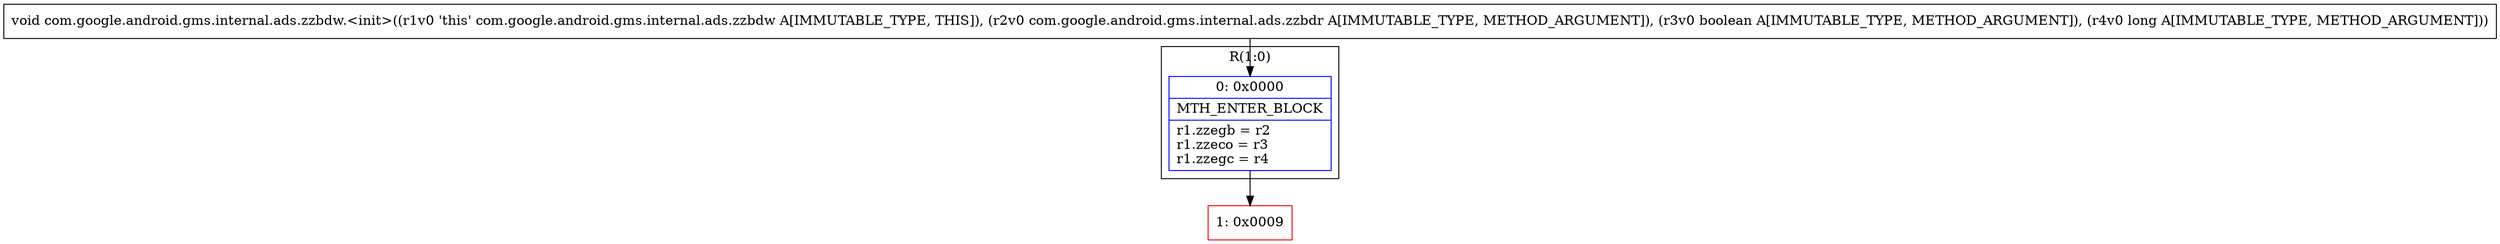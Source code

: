 digraph "CFG forcom.google.android.gms.internal.ads.zzbdw.\<init\>(Lcom\/google\/android\/gms\/internal\/ads\/zzbdr;ZJ)V" {
subgraph cluster_Region_750994087 {
label = "R(1:0)";
node [shape=record,color=blue];
Node_0 [shape=record,label="{0\:\ 0x0000|MTH_ENTER_BLOCK\l|r1.zzegb = r2\lr1.zzeco = r3\lr1.zzegc = r4\l}"];
}
Node_1 [shape=record,color=red,label="{1\:\ 0x0009}"];
MethodNode[shape=record,label="{void com.google.android.gms.internal.ads.zzbdw.\<init\>((r1v0 'this' com.google.android.gms.internal.ads.zzbdw A[IMMUTABLE_TYPE, THIS]), (r2v0 com.google.android.gms.internal.ads.zzbdr A[IMMUTABLE_TYPE, METHOD_ARGUMENT]), (r3v0 boolean A[IMMUTABLE_TYPE, METHOD_ARGUMENT]), (r4v0 long A[IMMUTABLE_TYPE, METHOD_ARGUMENT])) }"];
MethodNode -> Node_0;
Node_0 -> Node_1;
}

